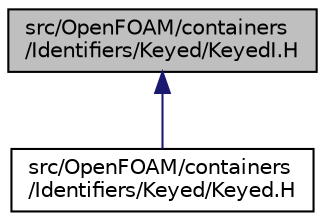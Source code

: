 digraph "src/OpenFOAM/containers/Identifiers/Keyed/KeyedI.H"
{
  bgcolor="transparent";
  edge [fontname="Helvetica",fontsize="10",labelfontname="Helvetica",labelfontsize="10"];
  node [fontname="Helvetica",fontsize="10",shape=record];
  Node70 [label="src/OpenFOAM/containers\l/Identifiers/Keyed/KeyedI.H",height=0.2,width=0.4,color="black", fillcolor="grey75", style="filled", fontcolor="black"];
  Node70 -> Node71 [dir="back",color="midnightblue",fontsize="10",style="solid",fontname="Helvetica"];
  Node71 [label="src/OpenFOAM/containers\l/Identifiers/Keyed/Keyed.H",height=0.2,width=0.4,color="black",URL="$a09212.html"];
}
